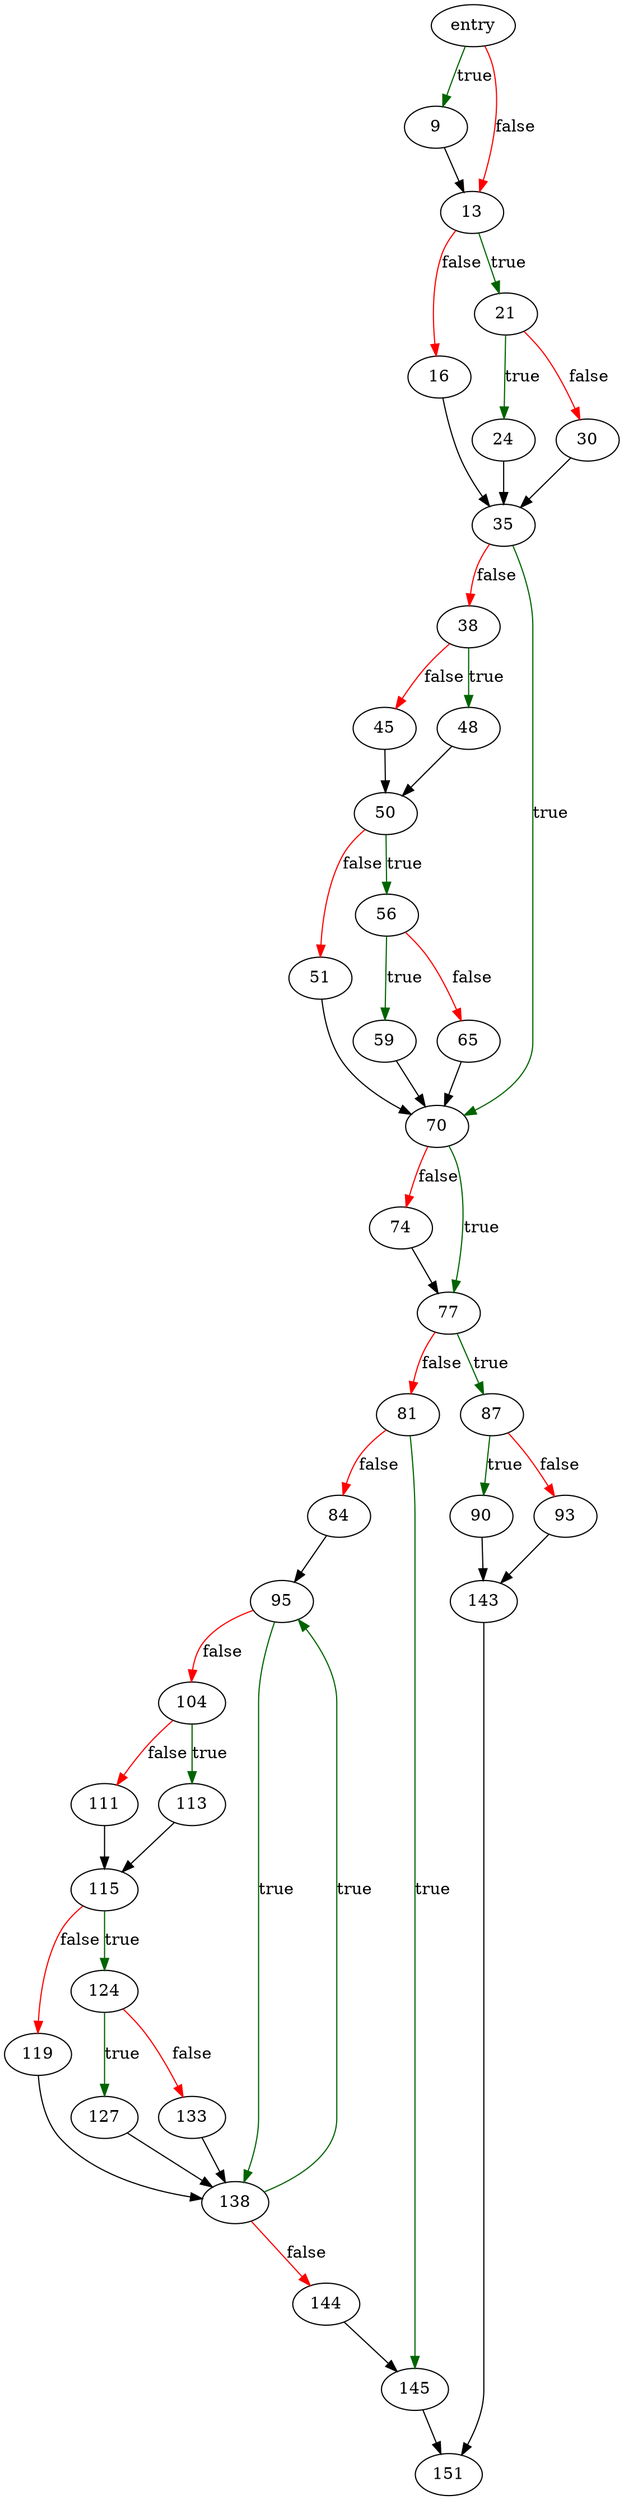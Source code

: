 digraph "print_group_list" {
	// Node definitions.
	6 [label=entry];
	9;
	13;
	16;
	21;
	24;
	30;
	35;
	38;
	45;
	48;
	50;
	51;
	56;
	59;
	65;
	70;
	74;
	77;
	81;
	84;
	87;
	90;
	93;
	95;
	104;
	111;
	113;
	115;
	119;
	124;
	127;
	133;
	138;
	143;
	144;
	145;
	151;

	// Edge definitions.
	6 -> 9 [
		color=darkgreen
		label=true
	];
	6 -> 13 [
		color=red
		label=false
	];
	9 -> 13;
	13 -> 16 [
		color=red
		label=false
	];
	13 -> 21 [
		color=darkgreen
		label=true
	];
	16 -> 35;
	21 -> 24 [
		color=darkgreen
		label=true
	];
	21 -> 30 [
		color=red
		label=false
	];
	24 -> 35;
	30 -> 35;
	35 -> 38 [
		color=red
		label=false
	];
	35 -> 70 [
		color=darkgreen
		label=true
	];
	38 -> 45 [
		color=red
		label=false
	];
	38 -> 48 [
		color=darkgreen
		label=true
	];
	45 -> 50;
	48 -> 50;
	50 -> 51 [
		color=red
		label=false
	];
	50 -> 56 [
		color=darkgreen
		label=true
	];
	51 -> 70;
	56 -> 59 [
		color=darkgreen
		label=true
	];
	56 -> 65 [
		color=red
		label=false
	];
	59 -> 70;
	65 -> 70;
	70 -> 74 [
		color=red
		label=false
	];
	70 -> 77 [
		color=darkgreen
		label=true
	];
	74 -> 77;
	77 -> 81 [
		color=red
		label=false
	];
	77 -> 87 [
		color=darkgreen
		label=true
	];
	81 -> 84 [
		color=red
		label=false
	];
	81 -> 145 [
		color=darkgreen
		label=true
	];
	84 -> 95;
	87 -> 90 [
		color=darkgreen
		label=true
	];
	87 -> 93 [
		color=red
		label=false
	];
	90 -> 143;
	93 -> 143;
	95 -> 104 [
		color=red
		label=false
	];
	95 -> 138 [
		color=darkgreen
		label=true
	];
	104 -> 111 [
		color=red
		label=false
	];
	104 -> 113 [
		color=darkgreen
		label=true
	];
	111 -> 115;
	113 -> 115;
	115 -> 119 [
		color=red
		label=false
	];
	115 -> 124 [
		color=darkgreen
		label=true
	];
	119 -> 138;
	124 -> 127 [
		color=darkgreen
		label=true
	];
	124 -> 133 [
		color=red
		label=false
	];
	127 -> 138;
	133 -> 138;
	138 -> 95 [
		color=darkgreen
		label=true
	];
	138 -> 144 [
		color=red
		label=false
	];
	143 -> 151;
	144 -> 145;
	145 -> 151;
}